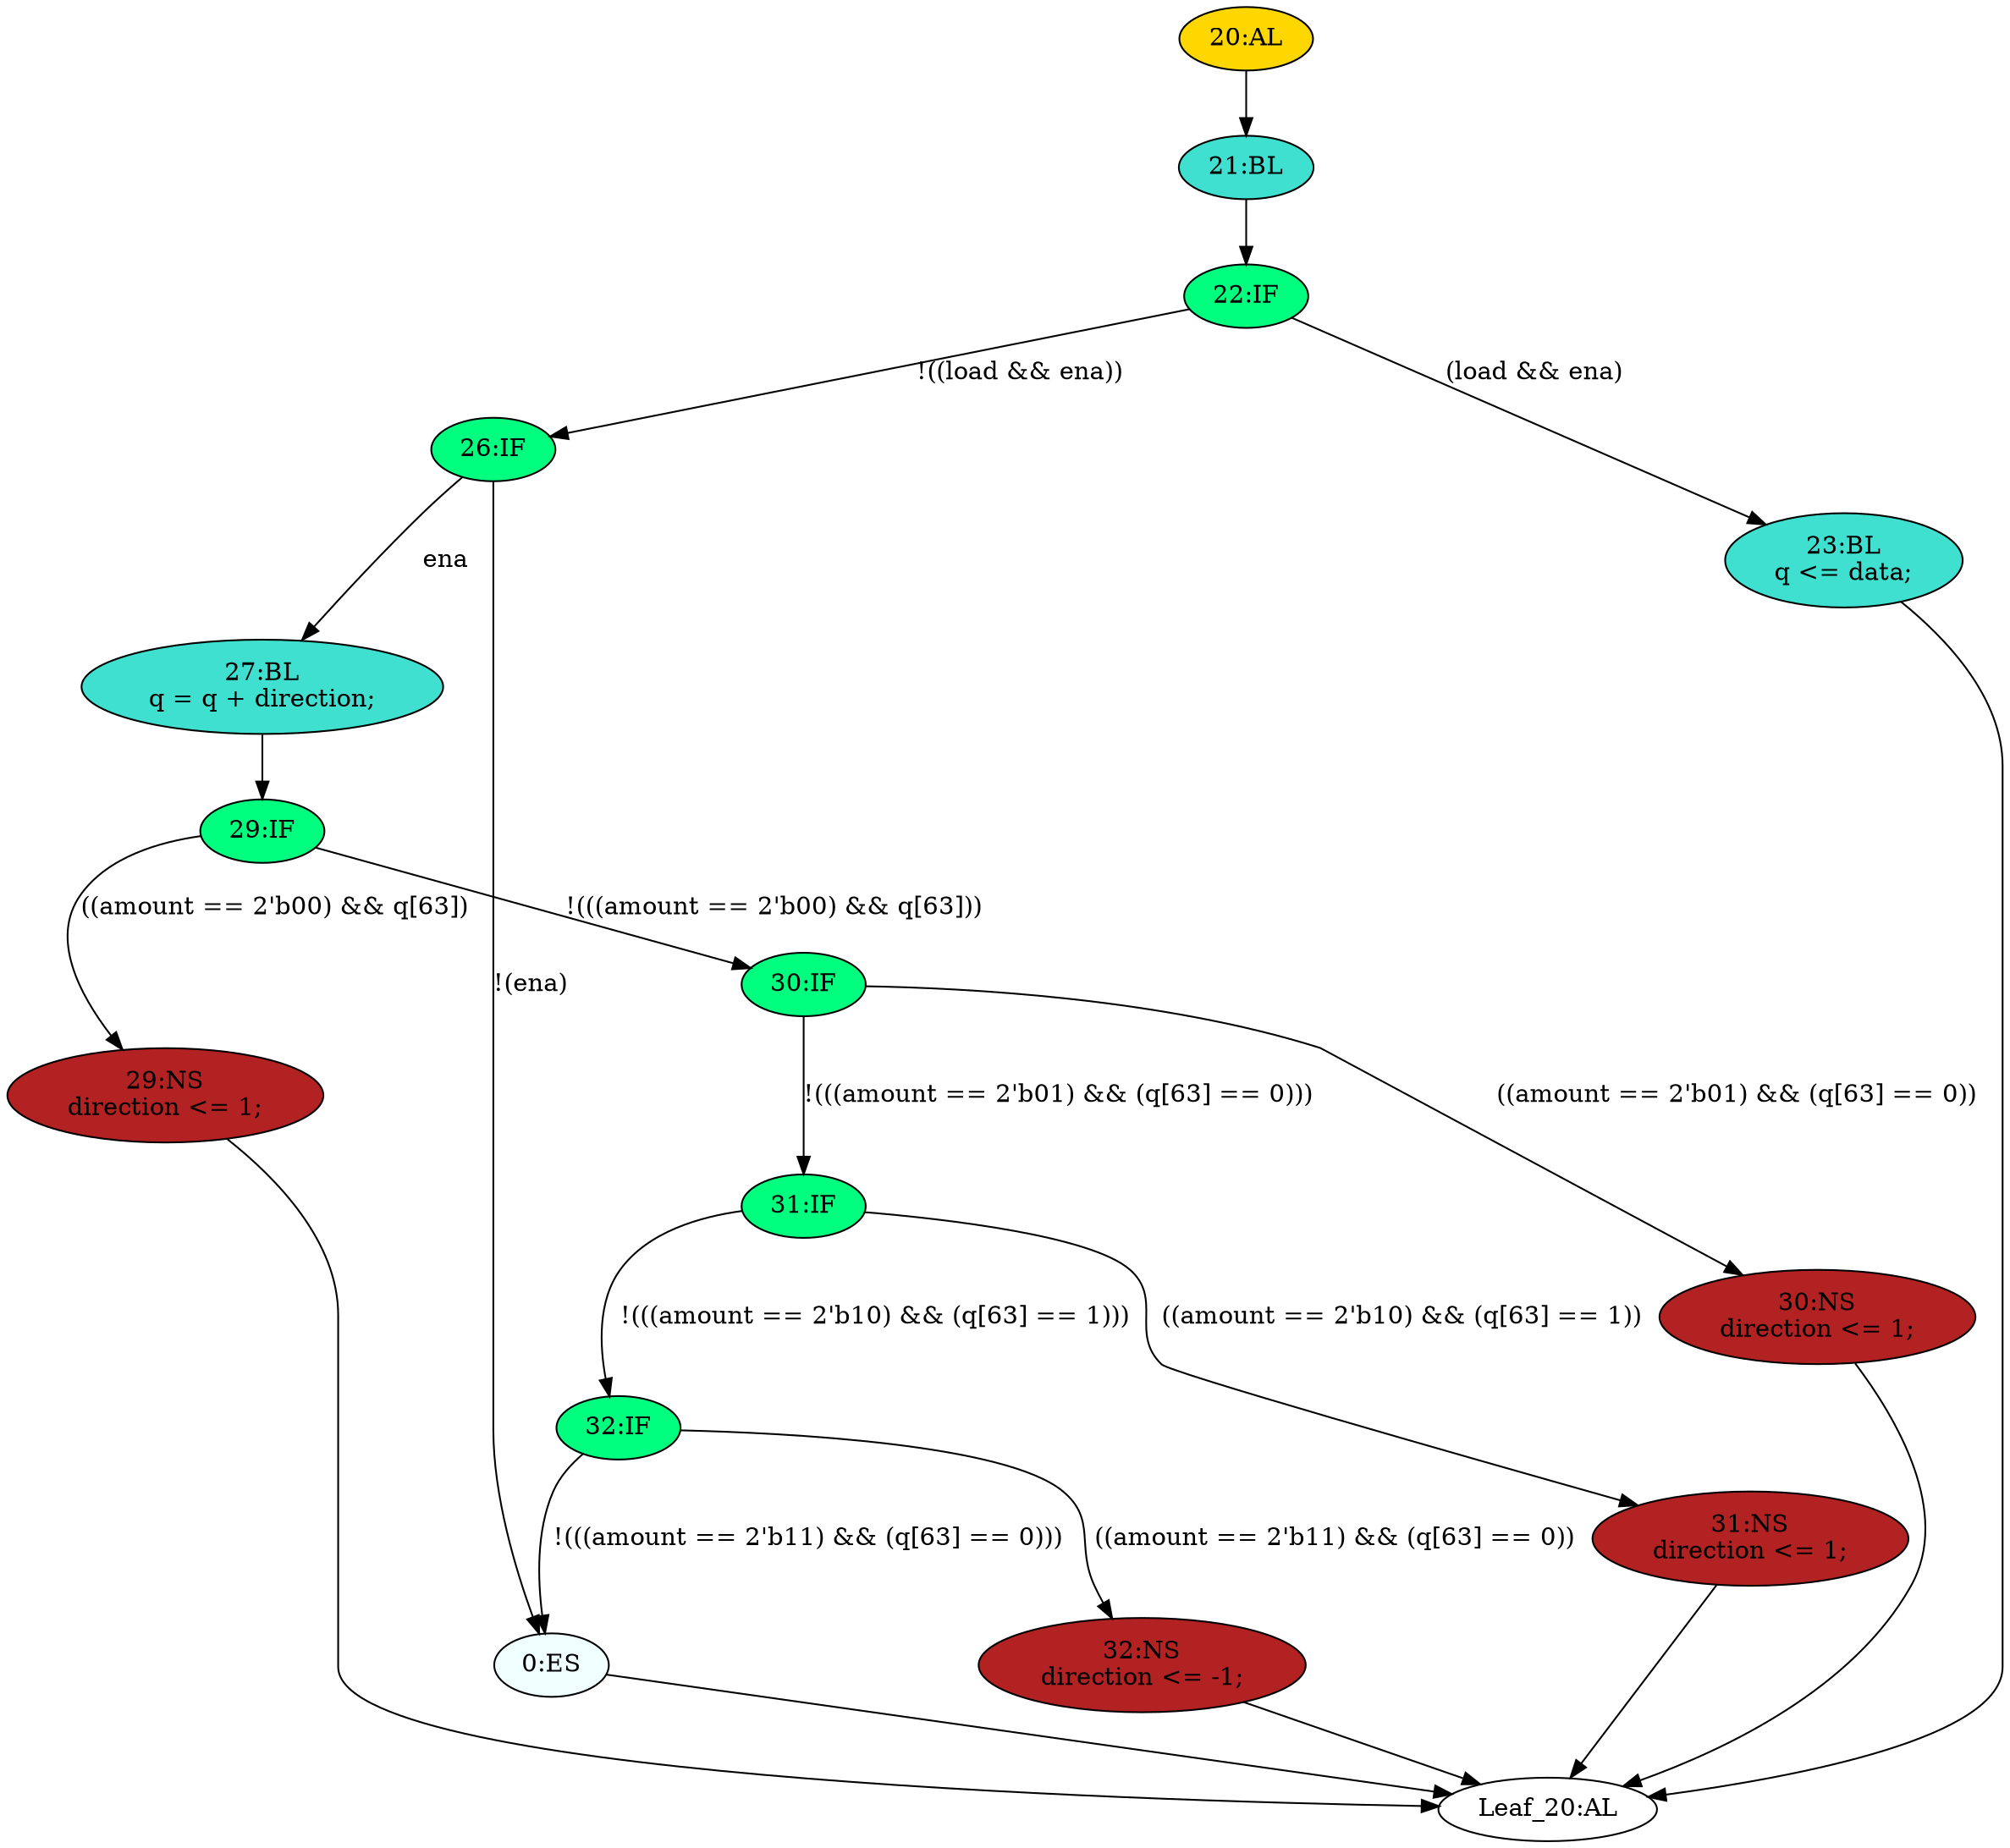 strict digraph "" {
	node [label="\N"];
	"20:AL"	[ast="<pyverilog.vparser.ast.Always object at 0x7f6953458c50>",
		clk_sens=True,
		fillcolor=gold,
		label="20:AL",
		sens="['clk']",
		statements="[]",
		style=filled,
		typ=Always,
		use_var="['load', 'ena', 'direction', 'q', 'amount', 'data']"];
	"21:BL"	[ast="<pyverilog.vparser.ast.Block object at 0x7f6953458e10>",
		fillcolor=turquoise,
		label="21:BL",
		statements="[]",
		style=filled,
		typ=Block];
	"20:AL" -> "21:BL"	[cond="[]",
		lineno=None];
	"32:NS"	[ast="<pyverilog.vparser.ast.NonblockingSubstitution object at 0x7f6952d34550>",
		fillcolor=firebrick,
		label="32:NS
direction <= -1;",
		statements="[<pyverilog.vparser.ast.NonblockingSubstitution object at 0x7f6952d34550>]",
		style=filled,
		typ=NonblockingSubstitution];
	"Leaf_20:AL"	[def_var="['q', 'direction']",
		label="Leaf_20:AL"];
	"32:NS" -> "Leaf_20:AL"	[cond="[]",
		lineno=None];
	"22:IF"	[ast="<pyverilog.vparser.ast.IfStatement object at 0x7f6953458510>",
		fillcolor=springgreen,
		label="22:IF",
		statements="[]",
		style=filled,
		typ=IfStatement];
	"21:BL" -> "22:IF"	[cond="[]",
		lineno=None];
	"0:ES"	[ast="<pyverilog.vparser.ast.EventStatement object at 0x7f6952d34490>",
		fillcolor=azure,
		label="0:ES",
		statements="[]",
		style=filled,
		typ=EventStatement];
	"0:ES" -> "Leaf_20:AL"	[cond="[]",
		lineno=None];
	"29:IF"	[ast="<pyverilog.vparser.ast.IfStatement object at 0x7f6952d34390>",
		fillcolor=springgreen,
		label="29:IF",
		statements="[]",
		style=filled,
		typ=IfStatement];
	"29:NS"	[ast="<pyverilog.vparser.ast.NonblockingSubstitution object at 0x7f6952d2a090>",
		fillcolor=firebrick,
		label="29:NS
direction <= 1;",
		statements="[<pyverilog.vparser.ast.NonblockingSubstitution object at 0x7f6952d2a090>]",
		style=filled,
		typ=NonblockingSubstitution];
	"29:IF" -> "29:NS"	[cond="['amount', 'q']",
		label="((amount == 2'b00) && q[63])",
		lineno=29];
	"30:IF"	[ast="<pyverilog.vparser.ast.IfStatement object at 0x7f6952d343d0>",
		fillcolor=springgreen,
		label="30:IF",
		statements="[]",
		style=filled,
		typ=IfStatement];
	"29:IF" -> "30:IF"	[cond="['amount', 'q']",
		label="!(((amount == 2'b00) && q[63]))",
		lineno=29];
	"32:IF"	[ast="<pyverilog.vparser.ast.IfStatement object at 0x7f6952d34450>",
		fillcolor=springgreen,
		label="32:IF",
		statements="[]",
		style=filled,
		typ=IfStatement];
	"32:IF" -> "32:NS"	[cond="['amount', 'q']",
		label="((amount == 2'b11) && (q[63] == 0))",
		lineno=32];
	"32:IF" -> "0:ES"	[cond="['amount', 'q']",
		label="!(((amount == 2'b11) && (q[63] == 0)))",
		lineno=32];
	"26:IF"	[ast="<pyverilog.vparser.ast.IfStatement object at 0x7f69534585d0>",
		fillcolor=springgreen,
		label="26:IF",
		statements="[]",
		style=filled,
		typ=IfStatement];
	"22:IF" -> "26:IF"	[cond="['load', 'ena']",
		label="!((load && ena))",
		lineno=22];
	"23:BL"	[ast="<pyverilog.vparser.ast.Block object at 0x7f6952d2a5d0>",
		fillcolor=turquoise,
		label="23:BL
q <= data;",
		statements="[<pyverilog.vparser.ast.NonblockingSubstitution object at 0x7f6952d2a610>]",
		style=filled,
		typ=Block];
	"22:IF" -> "23:BL"	[cond="['load', 'ena']",
		label="(load && ena)",
		lineno=22];
	"31:IF"	[ast="<pyverilog.vparser.ast.IfStatement object at 0x7f6952d34410>",
		fillcolor=springgreen,
		label="31:IF",
		statements="[]",
		style=filled,
		typ=IfStatement];
	"31:IF" -> "32:IF"	[cond="['amount', 'q']",
		label="!(((amount == 2'b10) && (q[63] == 1)))",
		lineno=31];
	"31:NS"	[ast="<pyverilog.vparser.ast.NonblockingSubstitution object at 0x7f6952d34950>",
		fillcolor=firebrick,
		label="31:NS
direction <= 1;",
		statements="[<pyverilog.vparser.ast.NonblockingSubstitution object at 0x7f6952d34950>]",
		style=filled,
		typ=NonblockingSubstitution];
	"31:IF" -> "31:NS"	[cond="['amount', 'q']",
		label="((amount == 2'b10) && (q[63] == 1))",
		lineno=31];
	"30:NS"	[ast="<pyverilog.vparser.ast.NonblockingSubstitution object at 0x7f6952d34cd0>",
		fillcolor=firebrick,
		label="30:NS
direction <= 1;",
		statements="[<pyverilog.vparser.ast.NonblockingSubstitution object at 0x7f6952d34cd0>]",
		style=filled,
		typ=NonblockingSubstitution];
	"30:NS" -> "Leaf_20:AL"	[cond="[]",
		lineno=None];
	"27:BL"	[ast="<pyverilog.vparser.ast.Block object at 0x7f6952d34350>",
		fillcolor=turquoise,
		label="27:BL
q = q + direction;",
		statements="[<pyverilog.vparser.ast.BlockingSubstitution object at 0x7f6952d2a390>]",
		style=filled,
		typ=Block];
	"27:BL" -> "29:IF"	[cond="[]",
		lineno=None];
	"31:NS" -> "Leaf_20:AL"	[cond="[]",
		lineno=None];
	"26:IF" -> "0:ES"	[cond="['ena']",
		label="!(ena)",
		lineno=26];
	"26:IF" -> "27:BL"	[cond="['ena']",
		label=ena,
		lineno=26];
	"29:NS" -> "Leaf_20:AL"	[cond="[]",
		lineno=None];
	"30:IF" -> "31:IF"	[cond="['amount', 'q']",
		label="!(((amount == 2'b01) && (q[63] == 0)))",
		lineno=30];
	"30:IF" -> "30:NS"	[cond="['amount', 'q']",
		label="((amount == 2'b01) && (q[63] == 0))",
		lineno=30];
	"23:BL" -> "Leaf_20:AL"	[cond="[]",
		lineno=None];
}
